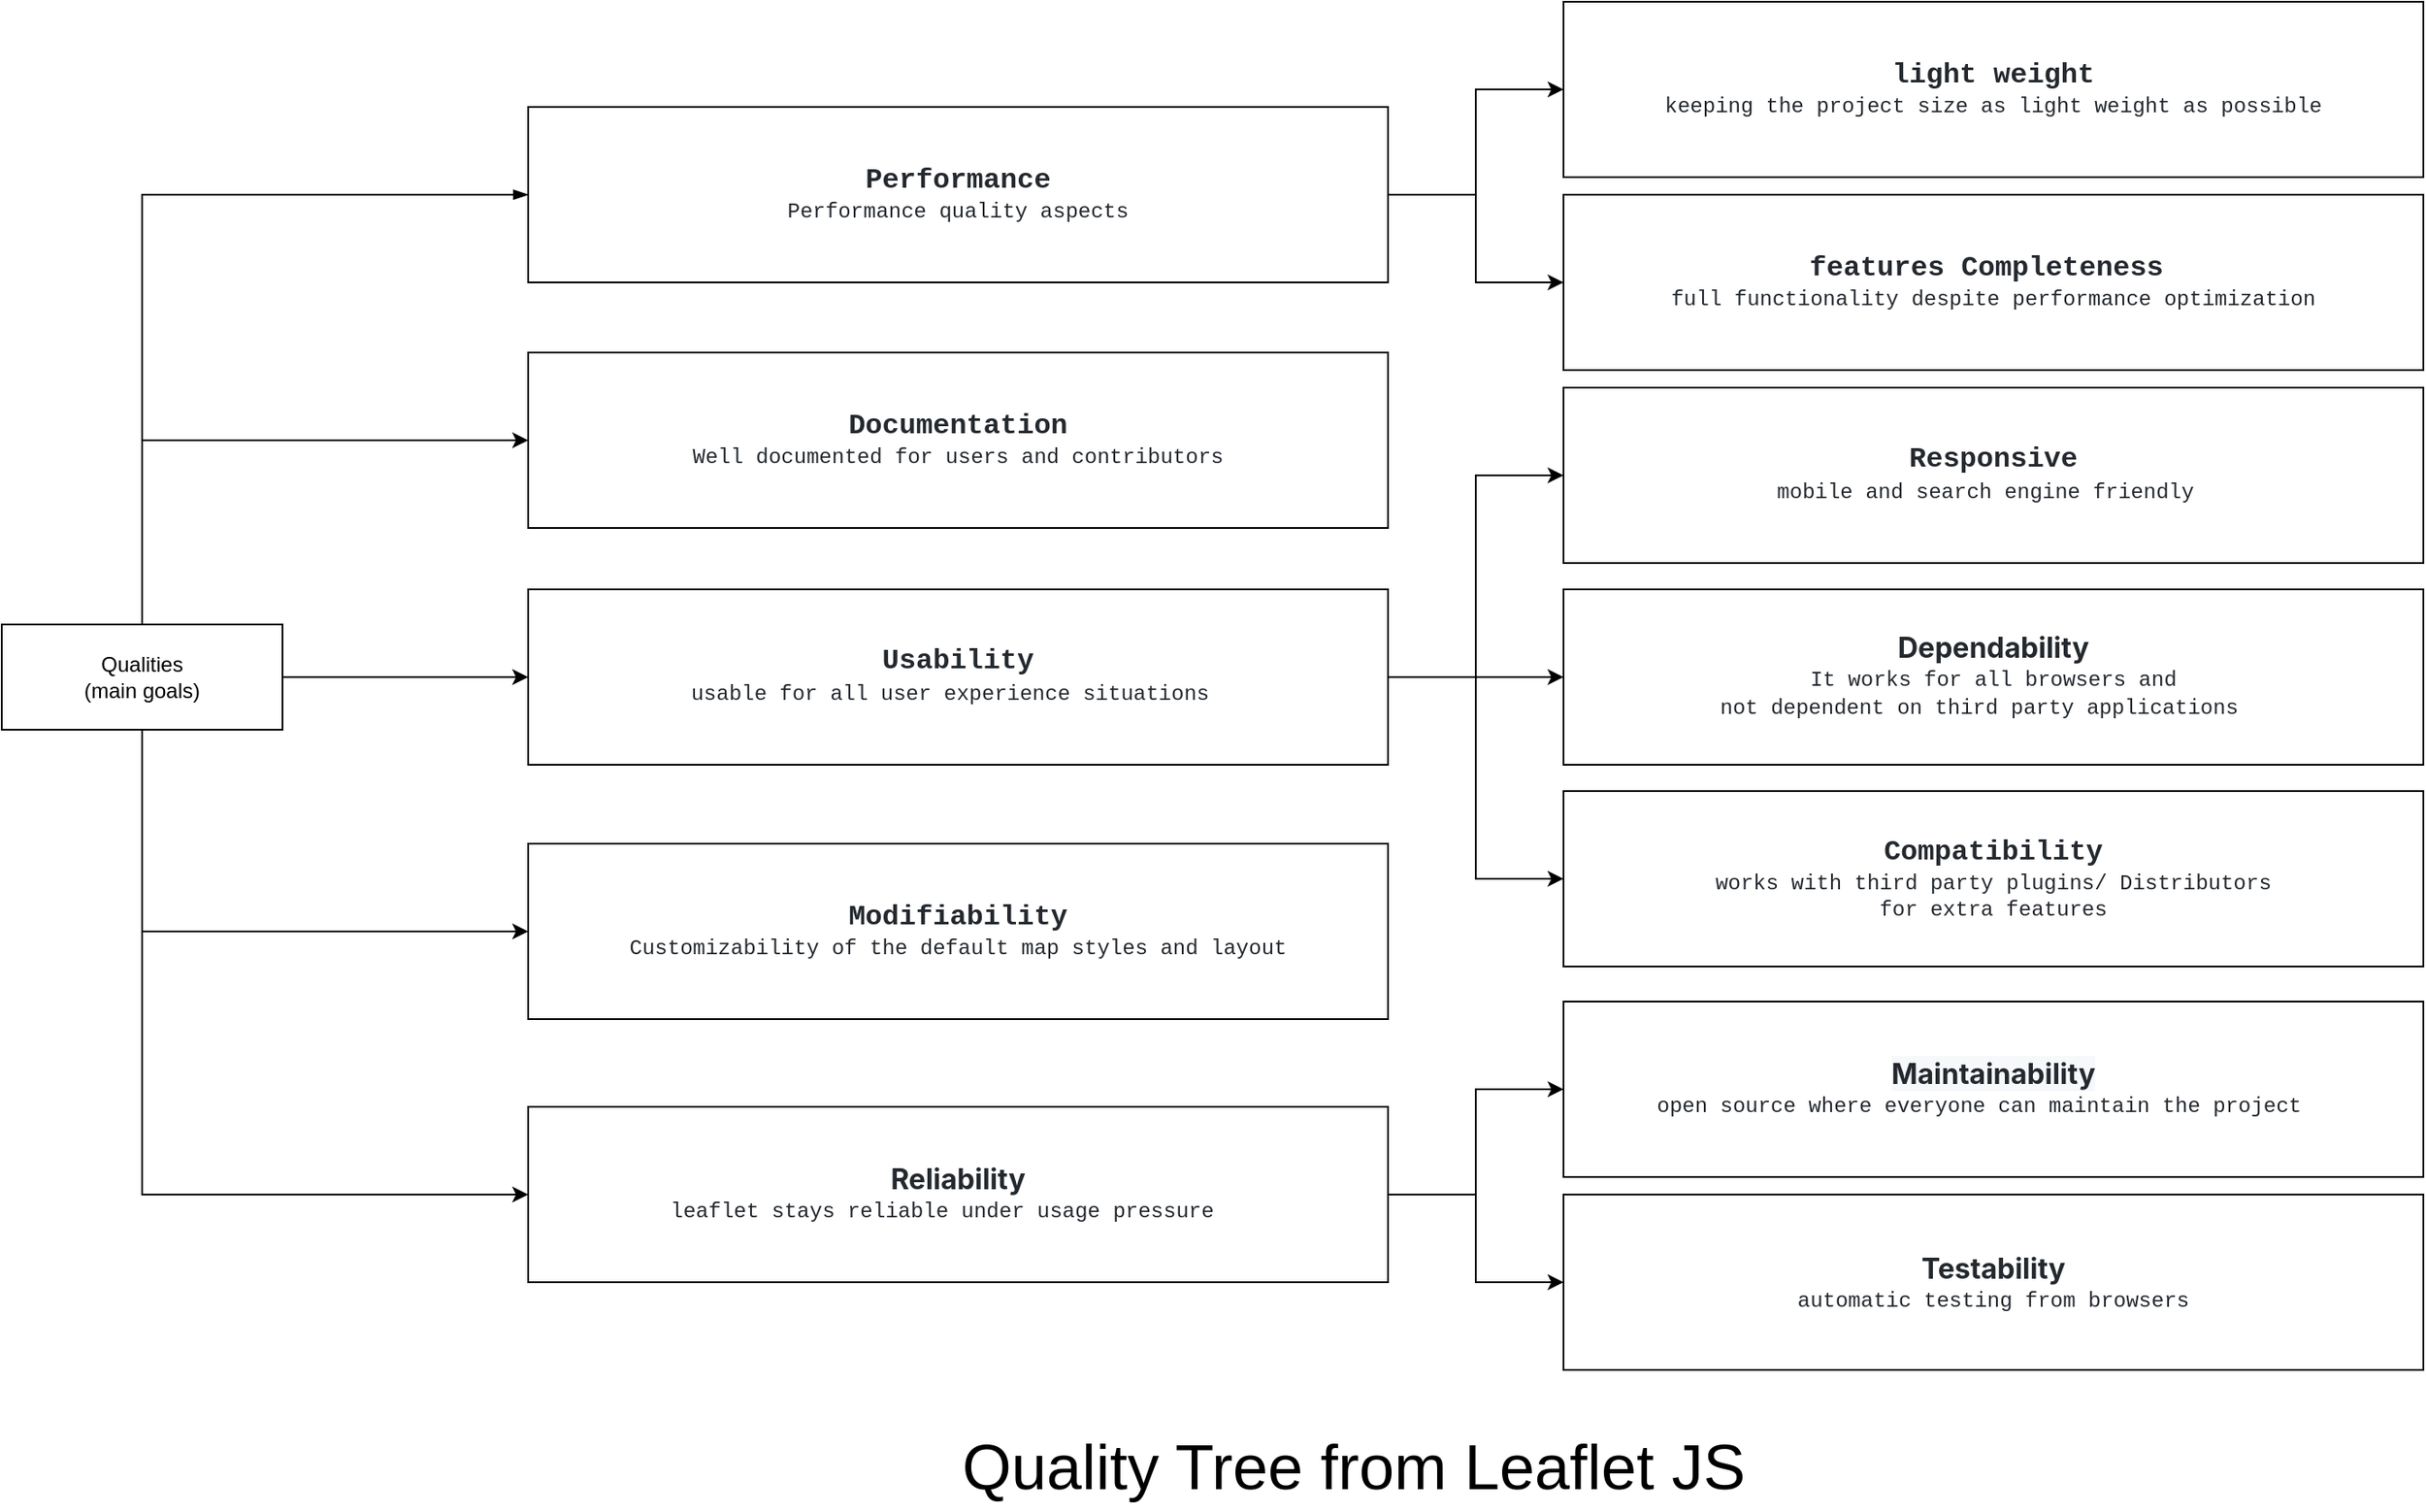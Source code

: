 <mxfile version="19.0.3" type="device"><diagram id="prtHgNgQTEPvFCAcTncT" name="Page-1"><mxGraphModel dx="1678" dy="1065" grid="1" gridSize="10" guides="1" tooltips="1" connect="1" arrows="1" fold="1" page="1" pageScale="1" pageWidth="827" pageHeight="1169" math="0" shadow="0"><root><mxCell id="0"/><mxCell id="1" parent="0"/><mxCell id="a6mzf7_gNXiD5_1ibm3A-25" value="" style="endArrow=blockThin;endFill=1;fontSize=11;edgeStyle=elbowEdgeStyle;elbow=vertical;rounded=0;exitX=0.5;exitY=0;exitDx=0;exitDy=0;entryX=0;entryY=0.5;entryDx=0;entryDy=0;" edge="1" parent="1" source="a6mzf7_gNXiD5_1ibm3A-30" target="a6mzf7_gNXiD5_1ibm3A-33"><mxGeometry relative="1" as="geometry"><mxPoint x="100" y="515" as="sourcePoint"/><mxPoint x="320" y="210" as="targetPoint"/><Array as="points"><mxPoint x="210" y="290"/><mxPoint x="270" y="210"/><mxPoint x="90" y="260"/><mxPoint x="130" y="210"/><mxPoint x="220" y="210"/></Array></mxGeometry></mxCell><mxCell id="a6mzf7_gNXiD5_1ibm3A-60" style="edgeStyle=orthogonalEdgeStyle;rounded=0;orthogonalLoop=1;jettySize=auto;html=1;entryX=0;entryY=0.5;entryDx=0;entryDy=0;" edge="1" parent="1" source="a6mzf7_gNXiD5_1ibm3A-30" target="a6mzf7_gNXiD5_1ibm3A-57"><mxGeometry relative="1" as="geometry"><Array as="points"><mxPoint x="100" y="860"/></Array></mxGeometry></mxCell><mxCell id="a6mzf7_gNXiD5_1ibm3A-63" style="edgeStyle=orthogonalEdgeStyle;rounded=0;orthogonalLoop=1;jettySize=auto;html=1;entryX=0;entryY=0.5;entryDx=0;entryDy=0;fontSize=12;" edge="1" parent="1" source="a6mzf7_gNXiD5_1ibm3A-30" target="a6mzf7_gNXiD5_1ibm3A-48"><mxGeometry relative="1" as="geometry"><Array as="points"><mxPoint x="100" y="430"/></Array></mxGeometry></mxCell><mxCell id="a6mzf7_gNXiD5_1ibm3A-69" style="edgeStyle=orthogonalEdgeStyle;rounded=0;orthogonalLoop=1;jettySize=auto;html=1;entryX=0;entryY=0.5;entryDx=0;entryDy=0;fontSize=12;" edge="1" parent="1" source="a6mzf7_gNXiD5_1ibm3A-30" target="a6mzf7_gNXiD5_1ibm3A-41"><mxGeometry relative="1" as="geometry"/></mxCell><mxCell id="a6mzf7_gNXiD5_1ibm3A-70" style="edgeStyle=orthogonalEdgeStyle;rounded=0;orthogonalLoop=1;jettySize=auto;html=1;fontSize=12;entryX=0;entryY=0.5;entryDx=0;entryDy=0;" edge="1" parent="1" source="a6mzf7_gNXiD5_1ibm3A-30" target="a6mzf7_gNXiD5_1ibm3A-36"><mxGeometry relative="1" as="geometry"><mxPoint x="300" y="830" as="targetPoint"/><Array as="points"><mxPoint x="100" y="710"/></Array></mxGeometry></mxCell><mxCell id="a6mzf7_gNXiD5_1ibm3A-30" value="Qualities&lt;br&gt;(main goals)" style="rounded=0;whiteSpace=wrap;html=1;" vertex="1" parent="1"><mxGeometry x="20" y="535" width="160" height="60" as="geometry"/></mxCell><mxCell id="a6mzf7_gNXiD5_1ibm3A-31" style="edgeStyle=orthogonalEdgeStyle;rounded=0;orthogonalLoop=1;jettySize=auto;html=1;fontSize=36;entryX=0;entryY=0.5;entryDx=0;entryDy=0;" edge="1" parent="1" source="a6mzf7_gNXiD5_1ibm3A-33" target="a6mzf7_gNXiD5_1ibm3A-39"><mxGeometry relative="1" as="geometry"><Array as="points"><mxPoint x="860" y="290"/><mxPoint x="860" y="230"/></Array></mxGeometry></mxCell><mxCell id="a6mzf7_gNXiD5_1ibm3A-32" style="edgeStyle=orthogonalEdgeStyle;rounded=0;orthogonalLoop=1;jettySize=auto;html=1;fontSize=36;" edge="1" parent="1" source="a6mzf7_gNXiD5_1ibm3A-33" target="a6mzf7_gNXiD5_1ibm3A-40"><mxGeometry relative="1" as="geometry"/></mxCell><mxCell id="a6mzf7_gNXiD5_1ibm3A-33" value="&lt;span style=&quot;color: rgb(36, 41, 47); font-family: ui-monospace, SFMono-Regular, &amp;quot;SF Mono&amp;quot;, Menlo, Consolas, &amp;quot;Liberation Mono&amp;quot;, monospace; text-align: start; background-color: rgb(255, 255, 255);&quot;&gt;&lt;span style=&quot;font-weight: 700; font-size: 16px;&quot;&gt;Performance&lt;/span&gt;&lt;br&gt;&lt;font style=&quot;font-size: 12px;&quot;&gt;Performance quality aspects&lt;/font&gt;&lt;br&gt;&lt;/span&gt;" style="rounded=0;whiteSpace=wrap;html=1;" vertex="1" parent="1"><mxGeometry x="320" y="240" width="490" height="100" as="geometry"/></mxCell><mxCell id="a6mzf7_gNXiD5_1ibm3A-36" value="&lt;span style=&quot;color: rgb(36, 41, 47); font-family: ui-monospace, SFMono-Regular, &amp;quot;SF Mono&amp;quot;, Menlo, Consolas, &amp;quot;Liberation Mono&amp;quot;, monospace; text-align: start; background-color: rgb(255, 255, 255);&quot;&gt;&lt;b&gt;&lt;font style=&quot;font-size: 16px;&quot;&gt;Modifiability&lt;/font&gt;&lt;/b&gt;&lt;br&gt;&lt;/span&gt;&lt;span style=&quot;color: rgb(36, 41, 47); font-family: ui-monospace, SFMono-Regular, &amp;quot;SF Mono&amp;quot;, Menlo, Consolas, &amp;quot;Liberation Mono&amp;quot;, monospace; text-align: start; background-color: rgb(255, 255, 255);&quot;&gt;Customizability of the default map styles and layout&lt;/span&gt;&lt;span style=&quot;color: rgb(36, 41, 47); font-family: ui-monospace, SFMono-Regular, &amp;quot;SF Mono&amp;quot;, Menlo, Consolas, &amp;quot;Liberation Mono&amp;quot;, monospace; text-align: start; background-color: rgb(255, 255, 255);&quot;&gt;&lt;br&gt;&lt;/span&gt;" style="rounded=0;whiteSpace=wrap;html=1;" vertex="1" parent="1"><mxGeometry x="320" y="660" width="490" height="100" as="geometry"/></mxCell><mxCell id="a6mzf7_gNXiD5_1ibm3A-38" value="Quality Tree from Leaflet JS" style="text;html=1;align=center;verticalAlign=middle;resizable=0;points=[];autosize=1;strokeColor=none;fillColor=none;fontSize=36;" vertex="1" parent="1"><mxGeometry x="560" y="990" width="460" height="50" as="geometry"/></mxCell><mxCell id="a6mzf7_gNXiD5_1ibm3A-39" value="&lt;span style=&quot;color: rgb(36, 41, 47); font-family: ui-monospace, SFMono-Regular, &amp;quot;SF Mono&amp;quot;, Menlo, Consolas, &amp;quot;Liberation Mono&amp;quot;, monospace; text-align: start; background-color: rgb(255, 255, 255);&quot;&gt;&lt;b&gt;&lt;font style=&quot;font-size: 16px;&quot;&gt;light weight&lt;/font&gt;&lt;/b&gt;&lt;br&gt;keeping the project size as light weight as possible&lt;br&gt;&lt;/span&gt;" style="rounded=0;whiteSpace=wrap;html=1;" vertex="1" parent="1"><mxGeometry x="910" y="180" width="490" height="100" as="geometry"/></mxCell><mxCell id="a6mzf7_gNXiD5_1ibm3A-40" value="&lt;span style=&quot;color: rgb(36, 41, 47); font-family: ui-monospace, SFMono-Regular, &amp;quot;SF Mono&amp;quot;, Menlo, Consolas, &amp;quot;Liberation Mono&amp;quot;, monospace; font-weight: 700; text-align: start; background-color: rgb(255, 255, 255);&quot;&gt;&lt;font style=&quot;font-size: 16px;&quot;&gt;features Completeness&lt;/font&gt;&lt;span style=&quot;font-size: 13px;&quot;&gt;&amp;nbsp;&lt;/span&gt;&lt;br&gt;&lt;/span&gt;&lt;span style=&quot;color: rgb(36, 41, 47); font-family: ui-monospace, SFMono-Regular, &amp;quot;SF Mono&amp;quot;, Menlo, Consolas, &amp;quot;Liberation Mono&amp;quot;, monospace; text-align: start; background-color: rgb(255, 255, 255);&quot;&gt;full functionality&lt;/span&gt;&lt;span style=&quot;color: rgb(36, 41, 47); font-family: ui-monospace, SFMono-Regular, &amp;quot;SF Mono&amp;quot;, Menlo, Consolas, &amp;quot;Liberation Mono&amp;quot;, monospace; font-weight: 700; text-align: start; background-color: rgb(255, 255, 255);&quot;&gt;&amp;nbsp;&lt;/span&gt;&lt;span style=&quot;color: rgb(36, 41, 47); font-family: ui-monospace, SFMono-Regular, &amp;quot;SF Mono&amp;quot;, Menlo, Consolas, &amp;quot;Liberation Mono&amp;quot;, monospace; text-align: start; background-color: rgb(255, 255, 255);&quot;&gt;despite performance optimization&lt;/span&gt;" style="rounded=0;whiteSpace=wrap;html=1;" vertex="1" parent="1"><mxGeometry x="910" y="290" width="490" height="100" as="geometry"/></mxCell><mxCell id="a6mzf7_gNXiD5_1ibm3A-53" style="edgeStyle=orthogonalEdgeStyle;rounded=0;orthogonalLoop=1;jettySize=auto;html=1;entryX=0;entryY=0.5;entryDx=0;entryDy=0;" edge="1" parent="1" source="a6mzf7_gNXiD5_1ibm3A-41" target="a6mzf7_gNXiD5_1ibm3A-51"><mxGeometry relative="1" as="geometry"/></mxCell><mxCell id="a6mzf7_gNXiD5_1ibm3A-54" style="edgeStyle=orthogonalEdgeStyle;rounded=0;orthogonalLoop=1;jettySize=auto;html=1;entryX=0;entryY=0.5;entryDx=0;entryDy=0;" edge="1" parent="1" source="a6mzf7_gNXiD5_1ibm3A-41" target="a6mzf7_gNXiD5_1ibm3A-50"><mxGeometry relative="1" as="geometry"/></mxCell><mxCell id="a6mzf7_gNXiD5_1ibm3A-66" style="edgeStyle=orthogonalEdgeStyle;rounded=0;orthogonalLoop=1;jettySize=auto;html=1;entryX=0;entryY=0.5;entryDx=0;entryDy=0;fontSize=12;" edge="1" parent="1" source="a6mzf7_gNXiD5_1ibm3A-41" target="a6mzf7_gNXiD5_1ibm3A-46"><mxGeometry relative="1" as="geometry"/></mxCell><mxCell id="a6mzf7_gNXiD5_1ibm3A-41" value="&lt;span style=&quot;color: rgb(36, 41, 47); font-family: ui-monospace, SFMono-Regular, &amp;quot;SF Mono&amp;quot;, Menlo, Consolas, &amp;quot;Liberation Mono&amp;quot;, monospace; text-align: start; background-color: rgb(255, 255, 255);&quot;&gt;&lt;font style=&quot;&quot;&gt;&lt;b style=&quot;&quot;&gt;&lt;font style=&quot;font-size: 16px;&quot;&gt;Usability&lt;/font&gt;&lt;/b&gt;&lt;br&gt;&lt;font style=&quot;font-size: 12px;&quot;&gt;usable for all user experience situations&lt;/font&gt;&lt;b style=&quot;font-size: 15px;&quot;&gt;&amp;nbsp;&lt;/b&gt;&lt;br&gt;&lt;/font&gt;&lt;/span&gt;" style="rounded=0;whiteSpace=wrap;html=1;" vertex="1" parent="1"><mxGeometry x="320" y="515" width="490" height="100" as="geometry"/></mxCell><mxCell id="a6mzf7_gNXiD5_1ibm3A-46" value="&lt;span style=&quot;text-align: start; background-color: rgb(255, 255, 255); color: rgb(36, 41, 47); font-family: ui-monospace, SFMono-Regular, &amp;quot;SF Mono&amp;quot;, Menlo, Consolas, &amp;quot;Liberation Mono&amp;quot;, monospace; font-size: 16px; font-weight: 700;&quot;&gt;Compatibility&lt;/span&gt;&lt;span style=&quot;text-align: start; background-color: rgb(255, 255, 255); color: rgb(36, 41, 47); font-family: ui-monospace, SFMono-Regular, &amp;quot;SF Mono&amp;quot;, Menlo, Consolas, &amp;quot;Liberation Mono&amp;quot;, monospace; font-weight: 700;&quot;&gt;&lt;br&gt;&lt;/span&gt;&lt;font style=&quot;font-size: 12px;&quot;&gt;&lt;span style=&quot;color: rgb(36, 41, 47); font-family: ui-monospace, SFMono-Regular, &amp;quot;SF Mono&amp;quot;, Menlo, Consolas, &amp;quot;Liberation Mono&amp;quot;, monospace; text-align: start; background-color: rgb(255, 255, 255);&quot;&gt;&lt;font style=&quot;font-size: 12px;&quot;&gt;&lt;font style=&quot;font-size: 12px;&quot;&gt;works with third party plugins/ Distributor&lt;/font&gt;s &lt;br&gt;&lt;/font&gt;&lt;/span&gt;&lt;/font&gt;&lt;span style=&quot;color: rgb(36, 41, 47); font-family: ui-monospace, SFMono-Regular, &amp;quot;SF Mono&amp;quot;, Menlo, Consolas, &amp;quot;Liberation Mono&amp;quot;, monospace; text-align: start; background-color: rgb(255, 255, 255);&quot;&gt;for extra features&lt;br&gt;&lt;/span&gt;" style="rounded=0;whiteSpace=wrap;html=1;" vertex="1" parent="1"><mxGeometry x="910" y="630" width="490" height="100" as="geometry"/></mxCell><mxCell id="a6mzf7_gNXiD5_1ibm3A-48" value="&lt;span style=&quot;color: rgb(36, 41, 47); font-family: ui-monospace, SFMono-Regular, &amp;quot;SF Mono&amp;quot;, Menlo, Consolas, &amp;quot;Liberation Mono&amp;quot;, monospace; font-weight: 700; text-align: start; background-color: rgb(255, 255, 255);&quot;&gt;&lt;font style=&quot;font-size: 16px;&quot;&gt;Documentation&lt;/font&gt;&lt;br&gt;&lt;/span&gt;&lt;span style=&quot;color: rgb(36, 41, 47); font-family: ui-monospace, SFMono-Regular, &amp;quot;SF Mono&amp;quot;, Menlo, Consolas, &amp;quot;Liberation Mono&amp;quot;, monospace; text-align: start; background-color: rgb(255, 255, 255);&quot;&gt;Well&lt;/span&gt;&lt;span style=&quot;color: rgb(36, 41, 47); font-family: ui-monospace, SFMono-Regular, &amp;quot;SF Mono&amp;quot;, Menlo, Consolas, &amp;quot;Liberation Mono&amp;quot;, monospace; font-weight: 700; text-align: start; background-color: rgb(255, 255, 255);&quot;&gt; &lt;/span&gt;&lt;span style=&quot;color: rgb(36, 41, 47); font-family: ui-monospace, SFMono-Regular, &amp;quot;SF Mono&amp;quot;, Menlo, Consolas, &amp;quot;Liberation Mono&amp;quot;, monospace; text-align: start; background-color: rgb(255, 255, 255);&quot;&gt;documented for users and contributors&lt;/span&gt;&lt;span style=&quot;color: rgb(36, 41, 47); font-family: ui-monospace, SFMono-Regular, &amp;quot;SF Mono&amp;quot;, Menlo, Consolas, &amp;quot;Liberation Mono&amp;quot;, monospace; font-weight: 700; text-align: start; background-color: rgb(255, 255, 255);&quot;&gt;&lt;br&gt;&lt;/span&gt;" style="rounded=0;whiteSpace=wrap;html=1;" vertex="1" parent="1"><mxGeometry x="320" y="380" width="490" height="100" as="geometry"/></mxCell><mxCell id="a6mzf7_gNXiD5_1ibm3A-50" value="&lt;span style=&quot;color: rgb(36, 41, 47); font-family: -apple-system, &amp;quot;system-ui&amp;quot;, &amp;quot;Segoe UI&amp;quot;, Helvetica, Arial, sans-serif, &amp;quot;Apple Color Emoji&amp;quot;, &amp;quot;Segoe UI Emoji&amp;quot;; font-size: 16px; text-align: start; background-color: rgb(255, 255, 255);&quot;&gt;&lt;b&gt;Dependability&lt;/b&gt;&lt;/span&gt;&lt;span style=&quot;color: rgb(36, 41, 47); font-family: ui-monospace, SFMono-Regular, &amp;quot;SF Mono&amp;quot;, Menlo, Consolas, &amp;quot;Liberation Mono&amp;quot;, monospace; text-align: start; background-color: rgb(255, 255, 255);&quot;&gt;&lt;font style=&quot;&quot;&gt;&lt;br&gt;&lt;font style=&quot;font-size: 12px;&quot;&gt;It works for all browsers and &lt;br&gt;not dependent on third party applications&amp;nbsp;&lt;/font&gt;&lt;b style=&quot;font-size: 15px;&quot;&gt;&amp;nbsp;&lt;/b&gt;&lt;br&gt;&lt;/font&gt;&lt;/span&gt;" style="rounded=0;whiteSpace=wrap;html=1;" vertex="1" parent="1"><mxGeometry x="910" y="515" width="490" height="100" as="geometry"/></mxCell><mxCell id="a6mzf7_gNXiD5_1ibm3A-51" value="&lt;span style=&quot;color: rgb(36, 41, 47); font-family: ui-monospace, SFMono-Regular, &amp;quot;SF Mono&amp;quot;, Menlo, Consolas, &amp;quot;Liberation Mono&amp;quot;, monospace; text-align: start; background-color: rgb(255, 255, 255);&quot;&gt;&lt;font style=&quot;&quot;&gt;&lt;b style=&quot;&quot;&gt;&lt;font style=&quot;font-size: 16px;&quot;&gt;Responsive&lt;/font&gt;&lt;/b&gt;&lt;br&gt;&lt;font style=&quot;font-size: 12px;&quot;&gt;mobile and search engine friendly&lt;/font&gt;&lt;b style=&quot;font-size: 15px;&quot;&gt;&amp;nbsp;&lt;/b&gt;&lt;br&gt;&lt;/font&gt;&lt;/span&gt;" style="rounded=0;whiteSpace=wrap;html=1;" vertex="1" parent="1"><mxGeometry x="910" y="400" width="490" height="100" as="geometry"/></mxCell><mxCell id="a6mzf7_gNXiD5_1ibm3A-55" style="edgeStyle=orthogonalEdgeStyle;rounded=0;orthogonalLoop=1;jettySize=auto;html=1;entryX=0;entryY=0.5;entryDx=0;entryDy=0;" edge="1" parent="1" source="a6mzf7_gNXiD5_1ibm3A-57" target="a6mzf7_gNXiD5_1ibm3A-59"><mxGeometry relative="1" as="geometry"/></mxCell><mxCell id="a6mzf7_gNXiD5_1ibm3A-56" style="edgeStyle=orthogonalEdgeStyle;rounded=0;orthogonalLoop=1;jettySize=auto;html=1;entryX=0;entryY=0.5;entryDx=0;entryDy=0;" edge="1" parent="1" source="a6mzf7_gNXiD5_1ibm3A-57" target="a6mzf7_gNXiD5_1ibm3A-58"><mxGeometry relative="1" as="geometry"/></mxCell><mxCell id="a6mzf7_gNXiD5_1ibm3A-57" value="&lt;span style=&quot;color: rgb(36, 41, 47); font-family: -apple-system, &amp;quot;system-ui&amp;quot;, &amp;quot;Segoe UI&amp;quot;, Helvetica, Arial, sans-serif, &amp;quot;Apple Color Emoji&amp;quot;, &amp;quot;Segoe UI Emoji&amp;quot;; font-size: 16px; text-align: start; background-color: rgb(255, 255, 255);&quot;&gt;&lt;b&gt;Reliability&lt;br&gt;&lt;/b&gt;&lt;/span&gt;&lt;span style=&quot;text-align: start; background-color: rgb(255, 255, 255);&quot;&gt;&lt;font style=&quot;&quot;&gt;&lt;font style=&quot;color: rgb(36, 41, 47); font-family: ui-monospace, SFMono-Regular, &amp;quot;SF Mono&amp;quot;, Menlo, Consolas, &amp;quot;Liberation Mono&amp;quot;, monospace; font-size: 12px;&quot;&gt;leaflet &lt;/font&gt;&lt;font face=&quot;ui-monospace, SFMono-Regular, SF Mono, Menlo, Consolas, Liberation Mono, monospace&quot; color=&quot;#24292f&quot;&gt;stays reliable under usage pressure&lt;/font&gt;&lt;b style=&quot;color: rgb(36, 41, 47); font-family: ui-monospace, SFMono-Regular, &amp;quot;SF Mono&amp;quot;, Menlo, Consolas, &amp;quot;Liberation Mono&amp;quot;, monospace; font-size: 15px;&quot;&gt;&amp;nbsp;&amp;nbsp;&lt;/b&gt;&lt;br&gt;&lt;/font&gt;&lt;/span&gt;" style="rounded=0;whiteSpace=wrap;html=1;" vertex="1" parent="1"><mxGeometry x="320" y="810" width="490" height="100" as="geometry"/></mxCell><mxCell id="a6mzf7_gNXiD5_1ibm3A-58" value="&lt;span style=&quot;color: rgb(36, 41, 47); font-family: -apple-system, &amp;quot;system-ui&amp;quot;, &amp;quot;Segoe UI&amp;quot;, Helvetica, Arial, sans-serif, &amp;quot;Apple Color Emoji&amp;quot;, &amp;quot;Segoe UI Emoji&amp;quot;; font-size: 16px; text-align: start; background-color: rgb(255, 255, 255);&quot;&gt;&lt;b&gt;Testability&lt;/b&gt;&lt;/span&gt;&lt;span style=&quot;color: rgb(36, 41, 47); font-family: ui-monospace, SFMono-Regular, &amp;quot;SF Mono&amp;quot;, Menlo, Consolas, &amp;quot;Liberation Mono&amp;quot;, monospace; text-align: start; background-color: rgb(255, 255, 255);&quot;&gt;&lt;font style=&quot;&quot;&gt;&lt;br&gt;&lt;font style=&quot;font-size: 12px;&quot;&gt;automatic testing from browsers&lt;/font&gt;&lt;br&gt;&lt;/font&gt;&lt;/span&gt;" style="rounded=0;whiteSpace=wrap;html=1;" vertex="1" parent="1"><mxGeometry x="910" y="860" width="490" height="100" as="geometry"/></mxCell><mxCell id="a6mzf7_gNXiD5_1ibm3A-59" value="&lt;span style=&quot;color: rgb(36, 41, 47); font-family: -apple-system, &amp;quot;system-ui&amp;quot;, &amp;quot;Segoe UI&amp;quot;, Helvetica, Arial, sans-serif, &amp;quot;Apple Color Emoji&amp;quot;, &amp;quot;Segoe UI Emoji&amp;quot;; font-size: 16px; text-align: start; background-color: rgb(246, 248, 250);&quot;&gt;&lt;b&gt;Maintainability&lt;/b&gt;&lt;/span&gt;&lt;span style=&quot;color: rgb(36, 41, 47); font-family: ui-monospace, SFMono-Regular, &amp;quot;SF Mono&amp;quot;, Menlo, Consolas, &amp;quot;Liberation Mono&amp;quot;, monospace; text-align: start; background-color: rgb(255, 255, 255);&quot;&gt;&lt;font style=&quot;&quot;&gt;&lt;br&gt;&lt;font style=&quot;font-size: 12px;&quot;&gt;open source where everyone can maintain the project&lt;/font&gt;&lt;/font&gt;&lt;/span&gt;&lt;span style=&quot;color: rgb(36, 41, 47); font-family: ui-monospace, SFMono-Regular, &amp;quot;SF Mono&amp;quot;, Menlo, Consolas, &amp;quot;Liberation Mono&amp;quot;, monospace; text-align: start; background-color: rgb(255, 255, 255);&quot;&gt;&lt;font style=&quot;&quot;&gt;&lt;font style=&quot;font-size: 12px;&quot;&gt;&amp;nbsp;&lt;/font&gt;&lt;b style=&quot;font-size: 15px;&quot;&gt;&amp;nbsp;&lt;/b&gt;&lt;br&gt;&lt;/font&gt;&lt;/span&gt;" style="rounded=0;whiteSpace=wrap;html=1;" vertex="1" parent="1"><mxGeometry x="910" y="750" width="490" height="100" as="geometry"/></mxCell></root></mxGraphModel></diagram></mxfile>
